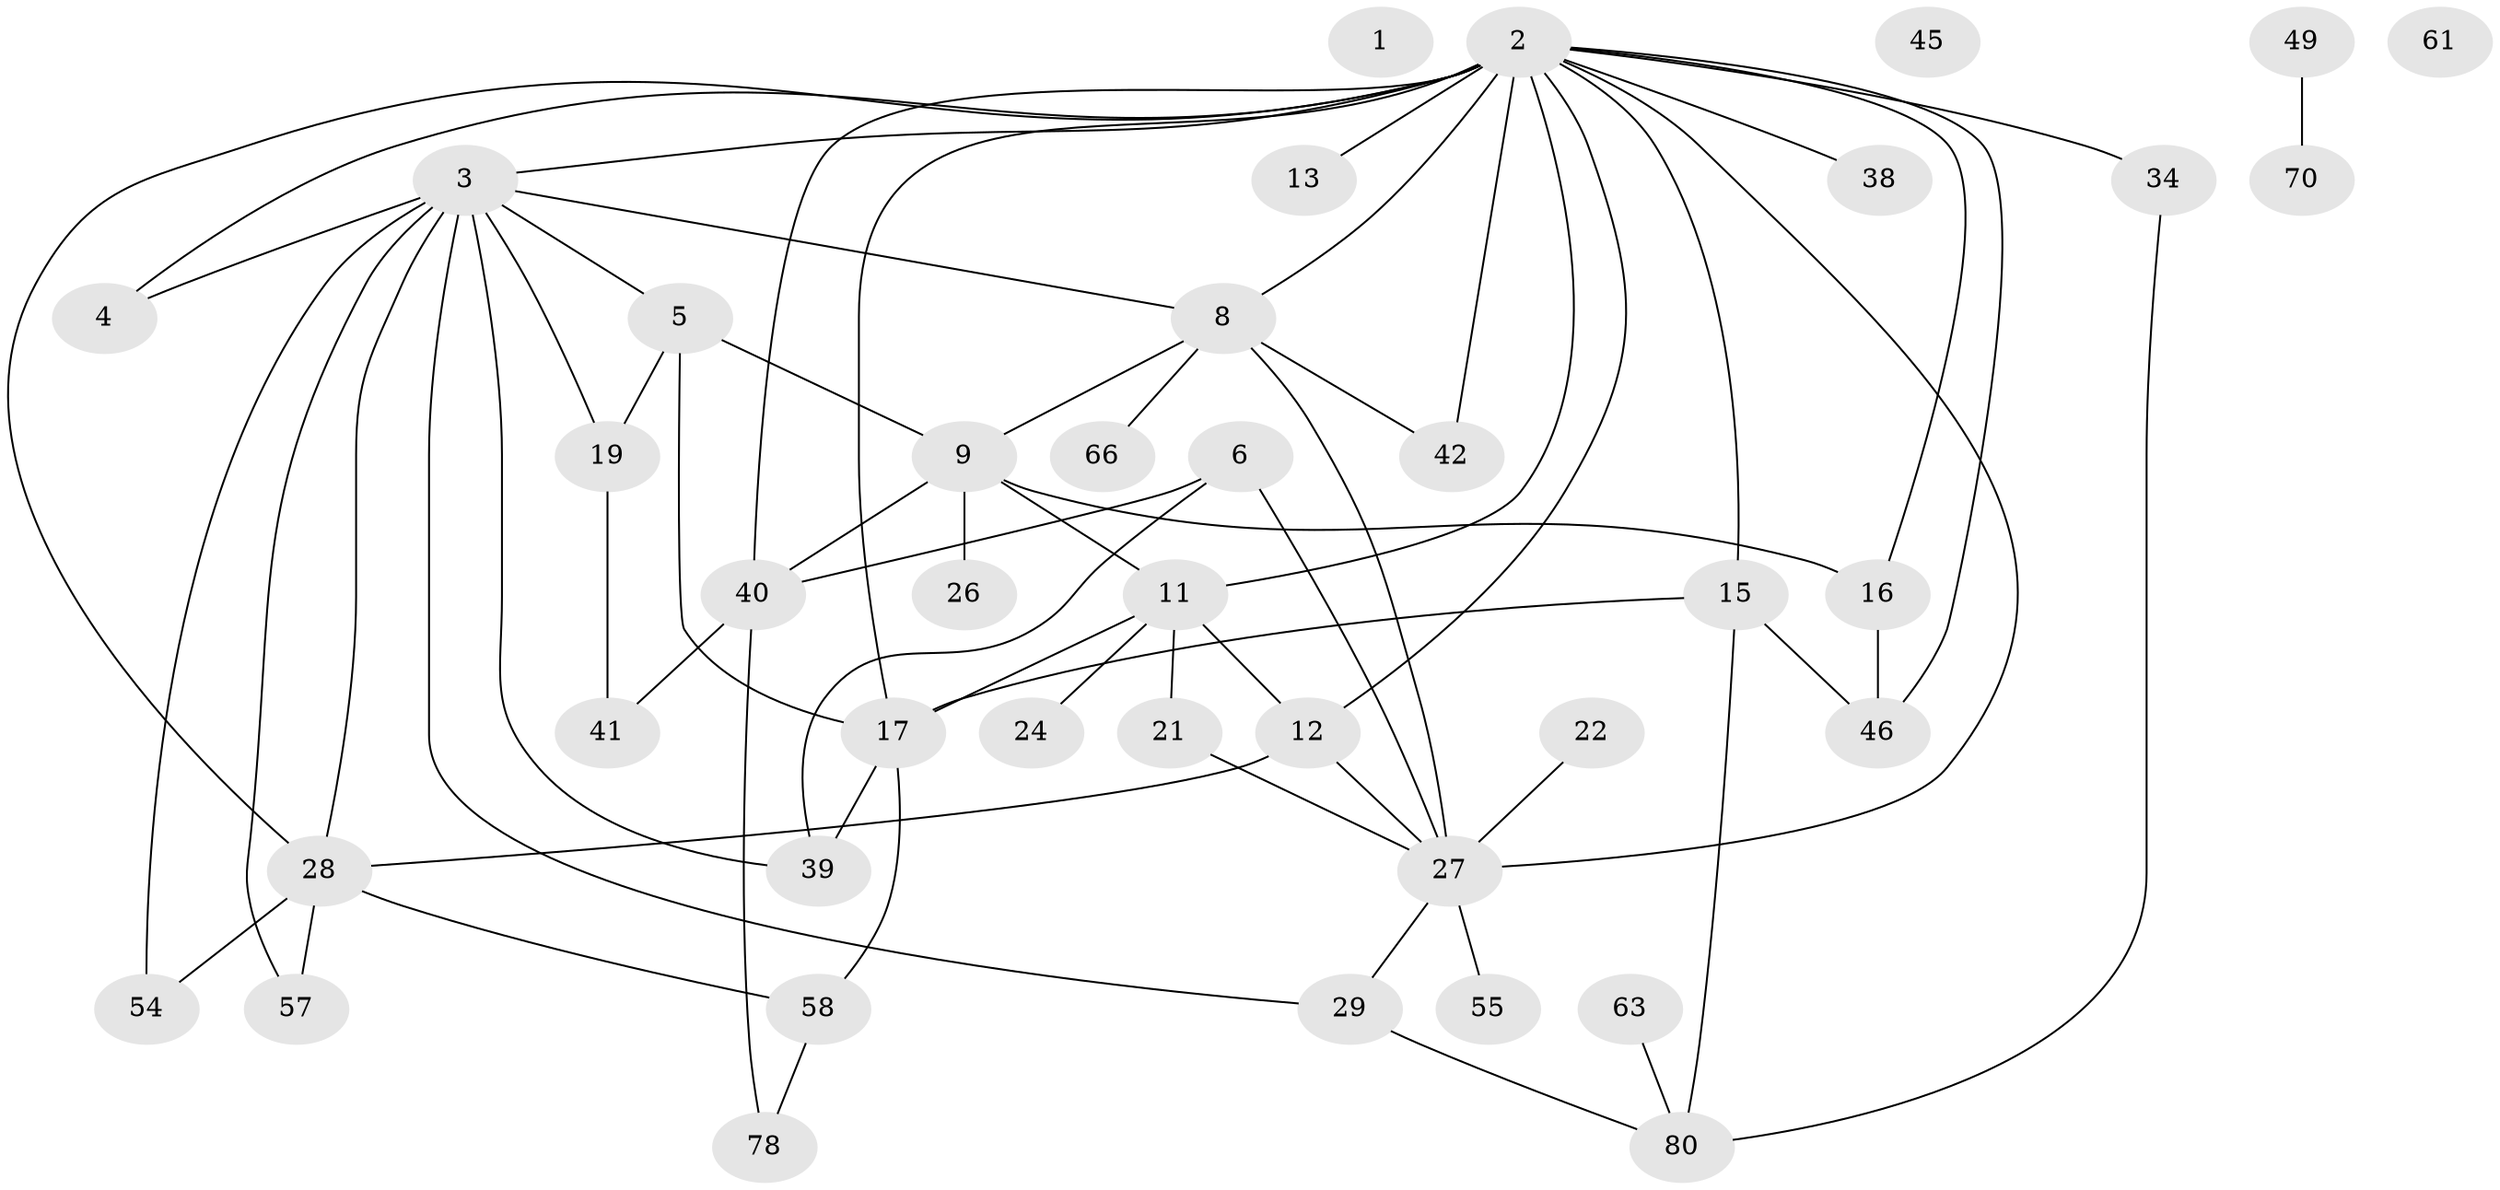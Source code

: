 // original degree distribution, {0: 0.036585365853658534, 4: 0.18292682926829268, 3: 0.2073170731707317, 2: 0.3048780487804878, 1: 0.15853658536585366, 5: 0.07317073170731707, 6: 0.036585365853658534}
// Generated by graph-tools (version 1.1) at 2025/16/03/04/25 18:16:27]
// undirected, 41 vertices, 66 edges
graph export_dot {
graph [start="1"]
  node [color=gray90,style=filled];
  1;
  2 [super="+14+33+37+64"];
  3 [super="+7+23+31"];
  4 [super="+10"];
  5 [super="+44"];
  6 [super="+18+68"];
  8 [super="+20"];
  9 [super="+32+35+51+52"];
  11 [super="+81+82"];
  12 [super="+53+60+72"];
  13;
  15 [super="+30"];
  16 [super="+43"];
  17 [super="+69+76+79"];
  19 [super="+25+56"];
  21 [super="+36"];
  22 [super="+74"];
  24;
  26 [super="+65"];
  27 [super="+71+73"];
  28 [super="+48+67+77"];
  29;
  34 [super="+47"];
  38;
  39;
  40 [super="+50+59"];
  41;
  42;
  45;
  46;
  49 [super="+62+75"];
  54;
  55;
  57;
  58;
  61;
  63;
  66;
  70;
  78;
  80;
  2 -- 40;
  2 -- 15;
  2 -- 16;
  2 -- 8;
  2 -- 27;
  2 -- 34 [weight=2];
  2 -- 38;
  2 -- 13;
  2 -- 46;
  2 -- 42;
  2 -- 11;
  2 -- 3;
  2 -- 4;
  2 -- 12;
  2 -- 17 [weight=2];
  2 -- 28;
  3 -- 8;
  3 -- 5;
  3 -- 29;
  3 -- 54;
  3 -- 39;
  3 -- 19;
  3 -- 4;
  3 -- 57;
  3 -- 28;
  5 -- 19;
  5 -- 9;
  5 -- 17;
  6 -- 27;
  6 -- 39;
  6 -- 40;
  8 -- 66;
  8 -- 42;
  8 -- 9;
  8 -- 27;
  9 -- 16;
  9 -- 40;
  9 -- 26;
  9 -- 11;
  11 -- 24;
  11 -- 21;
  11 -- 12;
  11 -- 17;
  12 -- 27;
  12 -- 28;
  15 -- 80;
  15 -- 46;
  15 -- 17;
  16 -- 46;
  17 -- 39 [weight=2];
  17 -- 58;
  19 -- 41;
  21 -- 27;
  22 -- 27;
  27 -- 29;
  27 -- 55;
  28 -- 54;
  28 -- 57;
  28 -- 58;
  29 -- 80;
  34 -- 80;
  40 -- 78;
  40 -- 41;
  49 -- 70;
  58 -- 78;
  63 -- 80;
}
